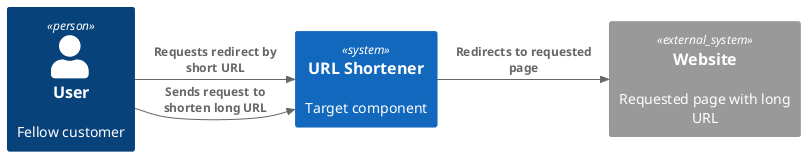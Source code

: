 @startuml
!include <C4/C4_Context>

Person(user, "User", "Fellow customer")
System(shortener, "URL Shortener", "Target component")
System_Ext(website, "Website", "Requested page with long URL")

Rel_R(user, shortener, "Sends request to shorten long URL")
Rel_R(user, shortener, "Requests redirect by short URL")
Rel_R(shortener, website, "Redirects to requested page")

@enduml
